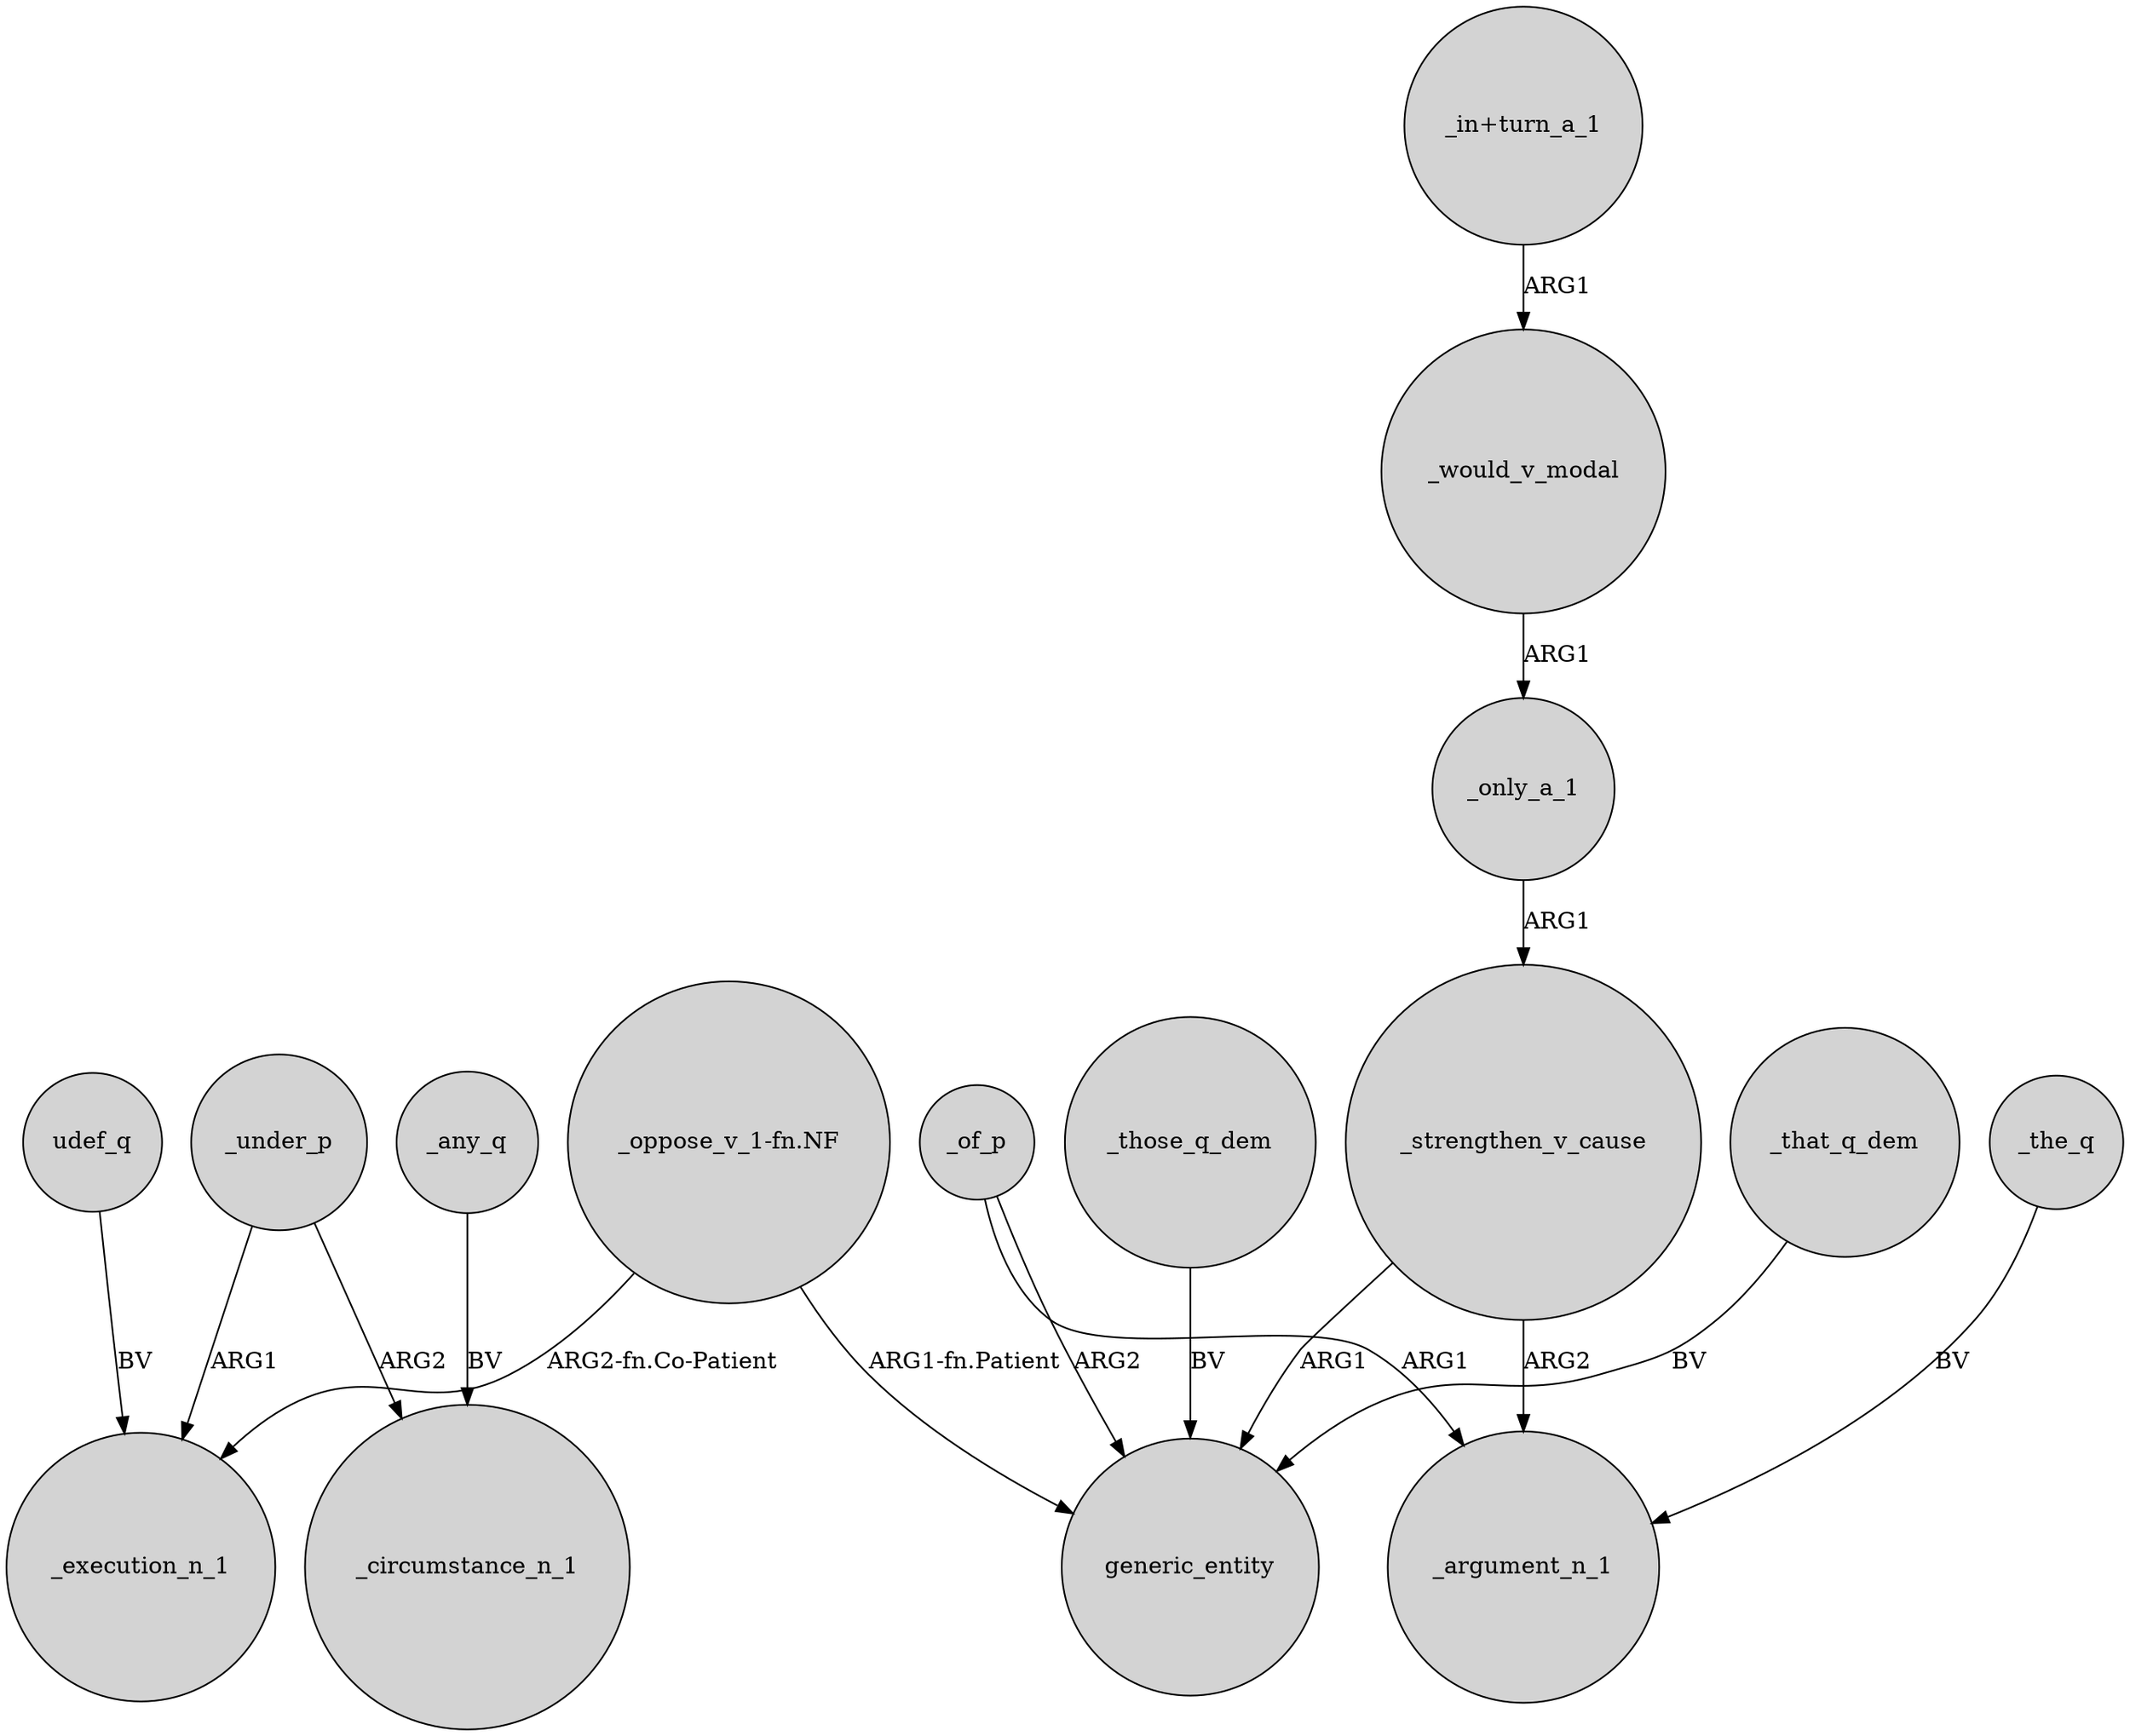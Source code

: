 digraph {
	node [shape=circle style=filled]
	_would_v_modal -> _only_a_1 [label=ARG1]
	"_oppose_v_1-fn.NF" -> _execution_n_1 [label="ARG2-fn.Co-Patient"]
	_of_p -> generic_entity [label=ARG2]
	_of_p -> _argument_n_1 [label=ARG1]
	_under_p -> _circumstance_n_1 [label=ARG2]
	_under_p -> _execution_n_1 [label=ARG1]
	_that_q_dem -> generic_entity [label=BV]
	"_oppose_v_1-fn.NF" -> generic_entity [label="ARG1-fn.Patient"]
	udef_q -> _execution_n_1 [label=BV]
	_strengthen_v_cause -> generic_entity [label=ARG1]
	_only_a_1 -> _strengthen_v_cause [label=ARG1]
	_strengthen_v_cause -> _argument_n_1 [label=ARG2]
	_the_q -> _argument_n_1 [label=BV]
	_those_q_dem -> generic_entity [label=BV]
	_any_q -> _circumstance_n_1 [label=BV]
	"_in+turn_a_1" -> _would_v_modal [label=ARG1]
}

